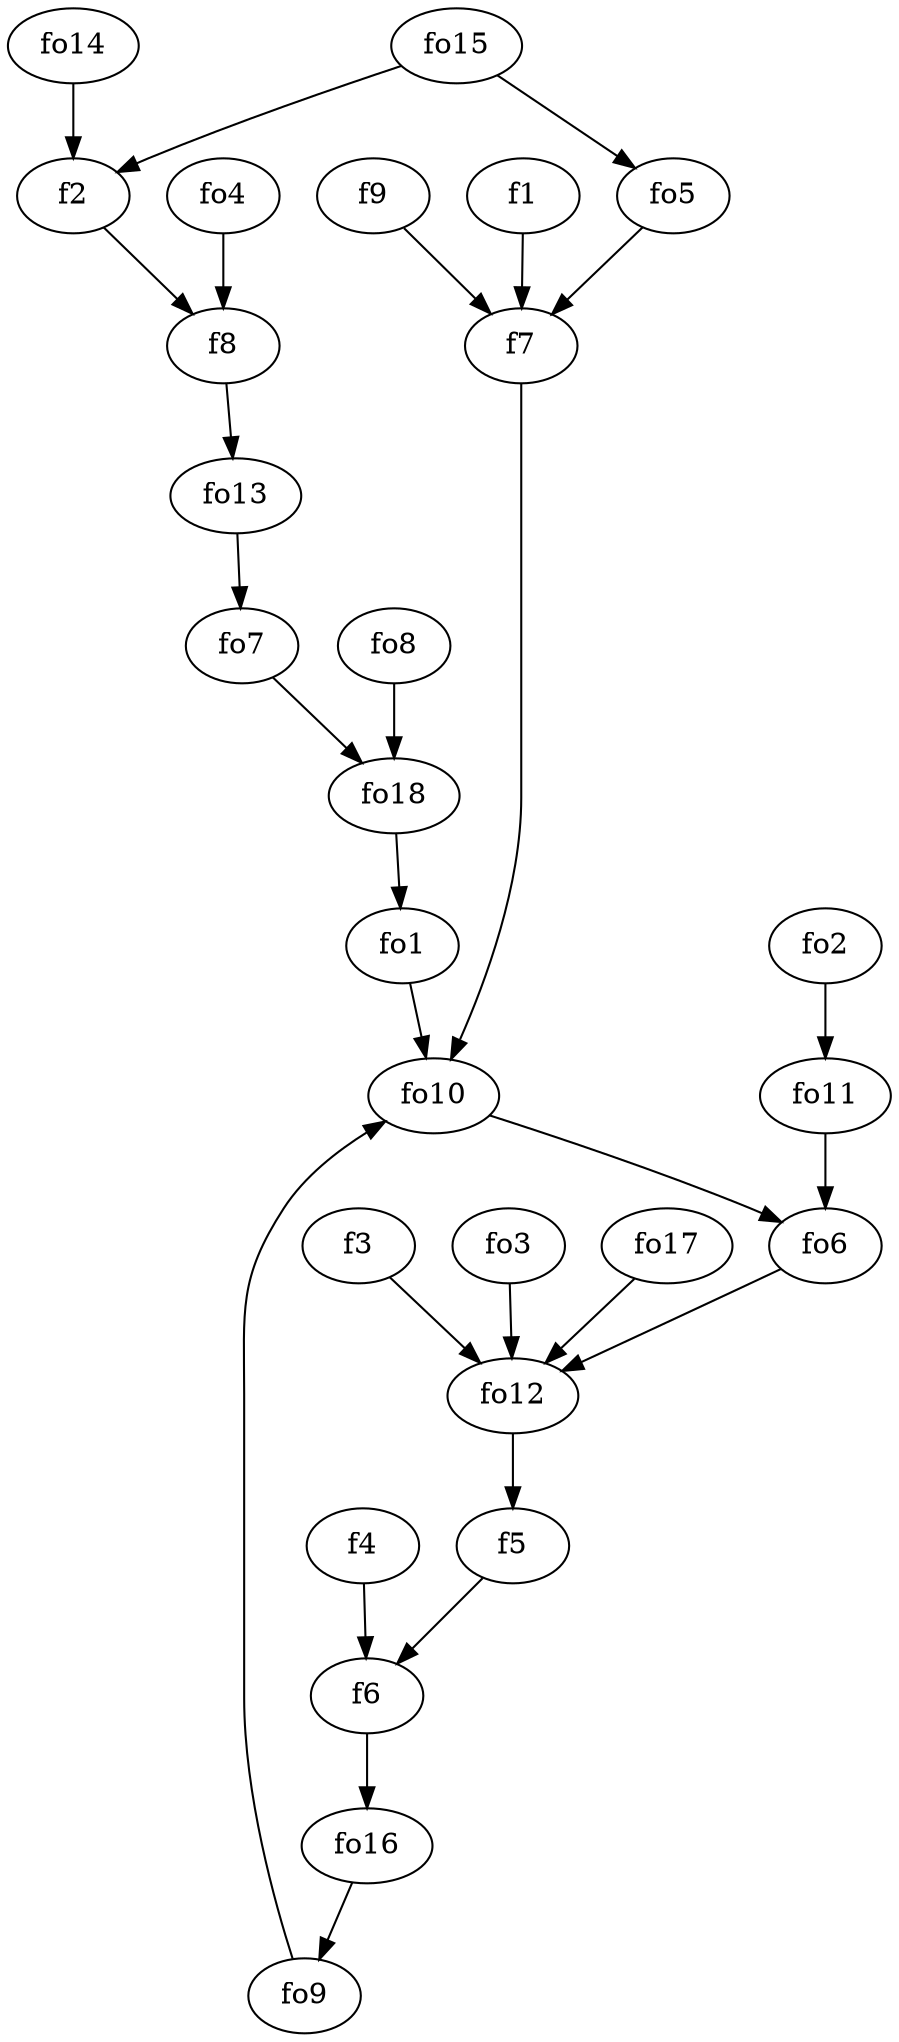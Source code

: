 strict digraph  {
f1;
f2;
f3;
f4;
f5;
f6;
f7;
f8;
f9;
fo1;
fo2;
fo3;
fo4;
fo5;
fo6;
fo7;
fo8;
fo9;
fo10;
fo11;
fo12;
fo13;
fo14;
fo15;
fo16;
fo17;
fo18;
f1 -> f7  [weight=2];
f2 -> f8  [weight=2];
f3 -> fo12  [weight=2];
f4 -> f6  [weight=2];
f5 -> f6  [weight=2];
f6 -> fo16  [weight=2];
f7 -> fo10  [weight=2];
f8 -> fo13  [weight=2];
f9 -> f7  [weight=2];
fo1 -> fo10  [weight=2];
fo2 -> fo11  [weight=2];
fo3 -> fo12  [weight=2];
fo4 -> f8  [weight=2];
fo5 -> f7  [weight=2];
fo6 -> fo12  [weight=2];
fo7 -> fo18  [weight=2];
fo8 -> fo18  [weight=2];
fo9 -> fo10  [weight=2];
fo10 -> fo6  [weight=2];
fo11 -> fo6  [weight=2];
fo12 -> f5  [weight=2];
fo13 -> fo7  [weight=2];
fo14 -> f2  [weight=2];
fo15 -> fo5  [weight=2];
fo15 -> f2  [weight=2];
fo16 -> fo9  [weight=2];
fo17 -> fo12  [weight=2];
fo18 -> fo1  [weight=2];
}

